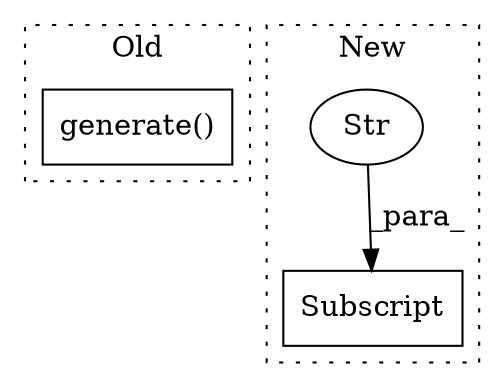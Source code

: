 digraph G {
subgraph cluster0 {
1 [label="generate()" a="75" s="1502" l="63" shape="box"];
label = "Old";
style="dotted";
}
subgraph cluster1 {
2 [label="Subscript" a="63" s="3464,0" l="30,0" shape="box"];
3 [label="Str" a="66" s="3471" l="22" shape="ellipse"];
label = "New";
style="dotted";
}
3 -> 2 [label="_para_"];
}